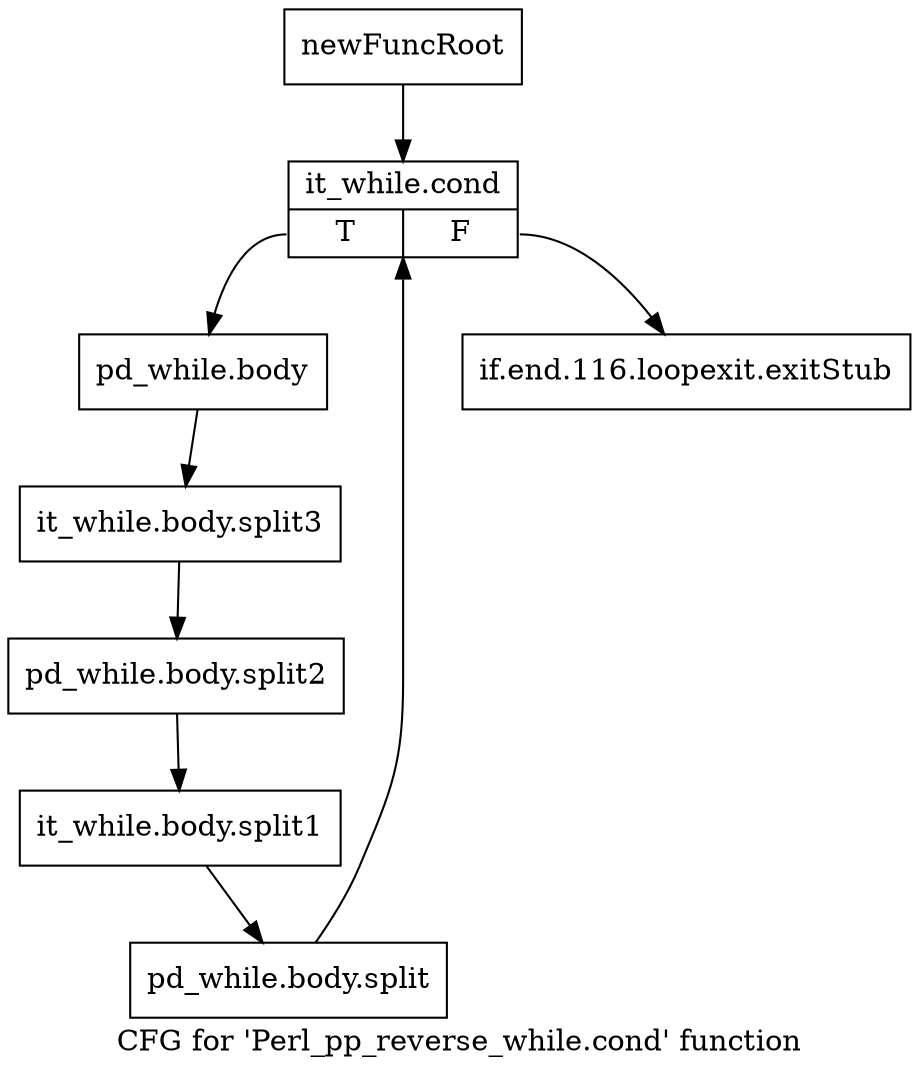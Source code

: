 digraph "CFG for 'Perl_pp_reverse_while.cond' function" {
	label="CFG for 'Perl_pp_reverse_while.cond' function";

	Node0x4be24e0 [shape=record,label="{newFuncRoot}"];
	Node0x4be24e0 -> Node0x4be2580;
	Node0x4be2530 [shape=record,label="{if.end.116.loopexit.exitStub}"];
	Node0x4be2580 [shape=record,label="{it_while.cond|{<s0>T|<s1>F}}"];
	Node0x4be2580:s0 -> Node0x4be25d0;
	Node0x4be2580:s1 -> Node0x4be2530;
	Node0x4be25d0 [shape=record,label="{pd_while.body}"];
	Node0x4be25d0 -> Node0x658fe10;
	Node0x658fe10 [shape=record,label="{it_while.body.split3}"];
	Node0x658fe10 -> Node0x6445230;
	Node0x6445230 [shape=record,label="{pd_while.body.split2}"];
	Node0x6445230 -> Node0x4e618f0;
	Node0x4e618f0 [shape=record,label="{it_while.body.split1}"];
	Node0x4e618f0 -> Node0x65d8070;
	Node0x65d8070 [shape=record,label="{pd_while.body.split}"];
	Node0x65d8070 -> Node0x4be2580;
}
